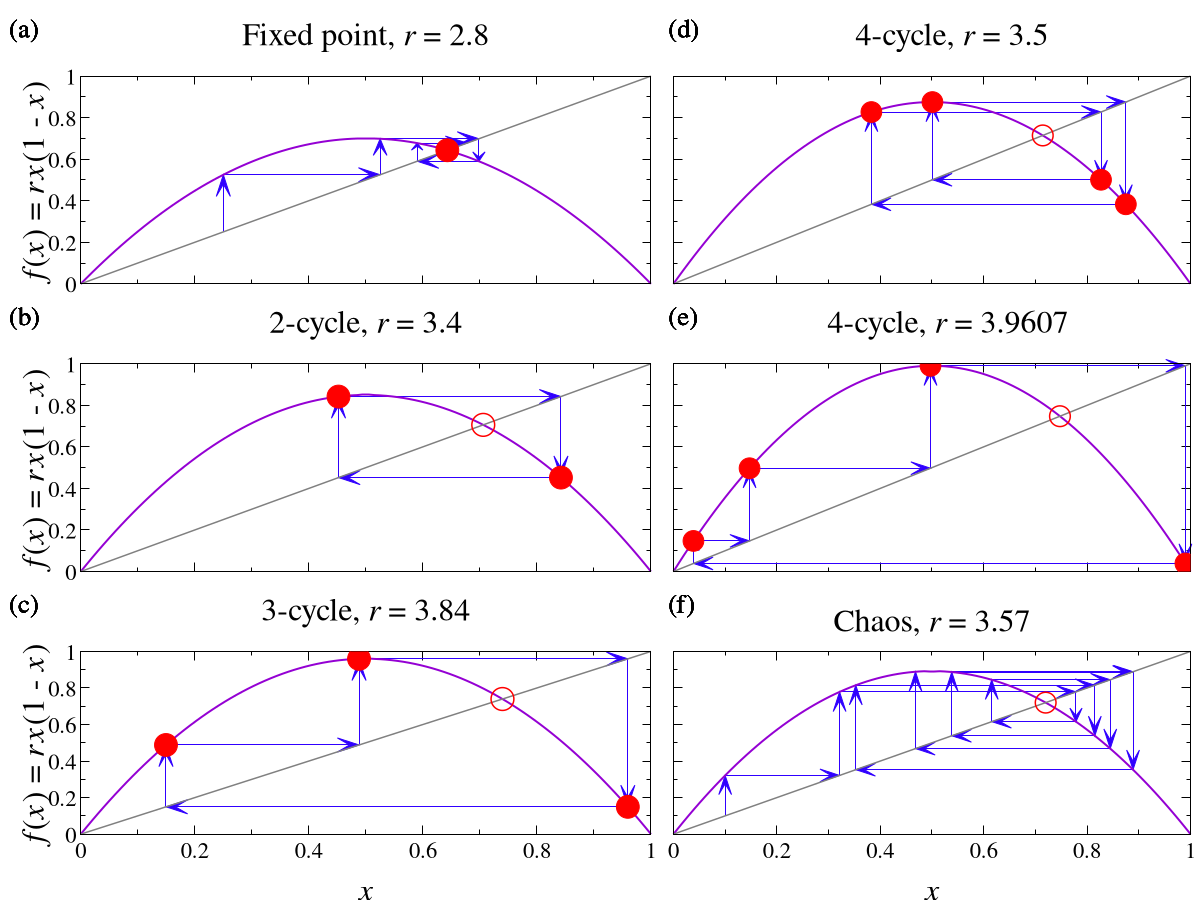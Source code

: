 unset multiplot
reset
set terminal postscript enhanced font "Times, 14" size 7, 10
set output "cobweb.ps"
set encoding iso_8859_1


# set arrow style 1, as a thin arrow
# size length, angle (deg.), backangle (deg.)
set style arrow 1 head size 0.040, 18, 30 filled lw 1.0 lc rgb "#3000ff"

set style line 10 lt 2 lw 1.5 lc rgb "#808080"

dx = 0.007
dy = 0.030

# width of the left and right colums
wlft = 0.55
wrt = 1 - wlft

# height of the three rows
ht1 = 0.32
ht2 = 0.32
ht3 = 1 - ht1 - ht2
top2 = ht2 + ht3
top3 = ht3


lftmargin = 7.0
hormargin = 1.5

vrtmargin = 0.2
botmargin = 3.0


lbfont = "Times, 20"
titlefont = "Times, 24"
tcfont = "Times, 17"


set label "(a)" at screen dx, 1.000-dy      font lbfont
set label "(b)" at screen dx, top2-dy       font lbfont
set label "(c)" at screen dx, top3-dy       font lbfont
set label "(d)" at screen wlft+dx, 1.000-dy font lbfont
set label "(e)" at screen wlft+dx, top2-dy  font lbfont
set label "(f)" at screen wlft+dx, top3-dy  font lbfont

set xtics .2 font tcfont offset 0, 0.3
set mxtics 2

set ylabel "{/Times-Italic f}{/=8 &{i}}({/Times-Italic x}{/=8 &{i}}) = {/Times-Italic r{/=8 &{i}}x}{/=8 &{i}}(1 - {/Times-Italic x}{/=8 &{i}})" offset 1.5, 0 font titlefont
set ytics .2 font tcfont offset 0.5, 0
set mytics 2



set rmargin 1.0


set multiplot
set size wlft, ht1
set origin 0.0, top2
set bmargin vrtmargin
unset xlabel
set format x ""

r = 2.8
f(x) = r*x*(1-x)
x0 = 0.25
x1 = f(x0)
x2 = f(x1)
x3 = f(x2)
x4 = f(x3)
x5 = f(x4)
x6 = f(x5)
x7 = f(x6)
xf = 1 - 1/r;

set title 'Fixed point, {/Times-Italic r} = 2.8' offset 0, 0 font titlefont


# a circle at the fixed point
set object 11 circle at xf, xf size 0.020 front fc rgb "#ff0000" fs solid

set arrow  1 from x0, x0 to x0, x1 as 1
set arrow  2 from x0, x1 to x1, x1 as 1
set arrow  3 from x1, x1 to x1, x2 as 1
set arrow  4 from x1, x2 to x2, x2 as 1
set arrow  5 from x2, x2 to x2, x3 as 1
set arrow  6 from x2, x3 to x3, x3 as 1
set arrow  7 from x3, x3 to x3, x4 as 1
set arrow  8 from x3, x4 to x4, x4 as 1
#set arrow  9 from x4, x4 to x4, x5 as 1
#set arrow 10 from x4, x5 to x5, x5 as 1
#set arrow 11 from x5, x5 to x5, x6 as 1
#set arrow 12 from x5, x6 to x6, x6 as 1
#set arrow 13 from x6, x6 to x6, x7 as 1
#set arrow 14 from x6, x7 to x7, x7 as 1


plot [0:1][:1] f(x) lw 2.0 not, \
               x    ls 10  not

unset object
unset arrow



set size wlft, ht2
set origin 0., top3


r = 3.4
x0 = 0.157845
f(x) = r*x*(1-x)
x1 = f(x0)
x2 = f(x1)
x3 = f(x2)
xf = 1 - 1/r;

set title "2-cycle, {/Times-Italic r} = 3.4" font titlefont

set object 11 circle at xf, xf size 0.020 front fc rgb "#ff0000" fs empty lw 1.5
set object 12 circle at x2, x3 size 0.020 front fc rgb "#ff0000" fs solid
set object 13 circle at x3, x2 size 0.020 front fc rgb "#ff0000" fs solid


#set arrow 1 from x0, x0 to x0, x1 as 1
#set arrow 2 from x0, x1 to x1, x1 as 1
set arrow 3 from x1, x1 to x1, x2 as 1
set arrow 4 from x1, x2 to x2, x2 as 1
set arrow 5 from x2, x2 to x2, x3 as 1
set arrow 6 from x2, x3 to x3, x3 as 1

plot [0:1][:1] f(x) lw 2.0 not, \
               x    ls 10  not


unset object
unset arrow






set size wlft, ht3
set origin 0., 0
set bmargin botmargin
set format x "%g"
set xlabel "{/Times-Italic x}" offset 0, 0.0 font titlefont

r = 3.84
x0 = 0.149407
f(x) = r*x*(1-x)
x1 = f(x0)
x2 = f(x1)
x3 = f(x2)
x4 = f(x3)
xf = 1 - 1/r;

set title "3-cycle, {/Times-Italic r} = 3.84" font titlefont

set object 11 circle at xf, xf size 0.020 front fc rgb "#ff0000" fs empty lw 1.5
set object 12 circle at x1, x2 size 0.020 front fc rgb "#ff0000" fs solid
set object 13 circle at x2, x3 size 0.020 front fc rgb "#ff0000" fs solid
set object 14 circle at x3, x4 size 0.020 front fc rgb "#ff0000" fs solid


set arrow 1 from x0, x0 to x0, x1 as 1
set arrow 2 from x0, x1 to x1, x1 as 1
set arrow 3 from x1, x1 to x1, x2 as 1
set arrow 4 from x1, x2 to x2, x2 as 1
set arrow 5 from x2, x2 to x2, x3 as 1
set arrow 6 from x2, x3 to x3, x3 as 1

plot [0:1][0:1] f(x) lw 2.0 not, \
                x    ls 10  not

unset object
unset arrow



set size wrt, ht1
set origin wlft, top2
set lmargin hormargin
set bmargin vrtmargin
unset ylabel
unset xlabel
set format y ""
set format x ""

r = 3.5
x0 = 0.125003
f(x) = r*x*(1-x)
x1 = f(x0)
x2 = f(x1)
x3 = f(x2)
x4 = f(x3)
x5 = f(x4)
xf = 1 - 1/r;

set title "     4-cycle, {/Times-Italic r} = 3.5" font titlefont

set object 11 circle at xf, xf size 0.020 front fc rgb "#ff0000" fs empty lw 1.5
set object 12 circle at x1, x2 size 0.020 front fc rgb "#ff0000" fs solid
set object 13 circle at x2, x3 size 0.020 front fc rgb "#ff0000" fs solid
set object 14 circle at x3, x4 size 0.020 front fc rgb "#ff0000" fs solid
set object 15 circle at x4, x5 size 0.020 front fc rgb "#ff0000" fs solid


#set arrow  1 from x0, x0 to x0, x1 as 1
#set arrow  2 from x0, x1 to x1, x1 as 1
set arrow  3 from x1, x1 to x1, x2 as 1
set arrow  4 from x1, x2 to x2, x2 as 1
set arrow  5 from x2, x2 to x2, x3 as 1
set arrow  6 from x2, x3 to x3, x3 as 1
set arrow  7 from x3, x3 to x3, x4 as 1
set arrow  8 from x3, x4 to x4, x4 as 1
set arrow  9 from x4, x4 to x4, x5 as 1
set arrow 10 from x4, x5 to x5, x5 as 1

plot [0:1][:1] f(x) lw 2.0 not, \
               x    ls 10  not

unset object
unset arrow


set size wrt, ht2
set origin wlft, top3

r = 3.9607
x0 = 0.0386559
f(x) = r*x*(1-x)
x1 = f(x0)
x2 = f(x1)
x3 = f(x2)
x4 = f(x3)
x5 = f(x4)
xf = 1 - 1/r;

set title "    4-cycle, {/Times-Italic r} = 3.9607" font titlefont

set object 11 circle at xf, xf size 0.020 front fc rgb "#ff0000" fs empty lw 1.5
set object 12 circle at x1, x2 size 0.020 front fc rgb "#ff0000" fs solid
set object 13 circle at x2, x3 size 0.020 front fc rgb "#ff0000" fs solid
set object 14 circle at x3, x4 size 0.020 front fc rgb "#ff0000" fs solid
set object 15 circle at x4, x5 size 0.020 front fc rgb "#ff0000" fs solid


set arrow 1 from x0, x0 to x0, x1 as 1
set arrow 2 from x0, x1 to x1, x1 as 1
set arrow 3 from x1, x1 to x1, x2 as 1
set arrow 4 from x1, x2 to x2, x2 as 1
set arrow 5 from x2, x2 to x2, x3 as 1
set arrow 6 from x2, x3 to x3, x3 as 1
set arrow 7 from x3, x3 to x3, x4 as 1
set arrow 8 from x3, x4 to x4, x4 as 1

plot [0:1.0][0:1.0] f(x) lw 2.0 not, \
                      x    ls 10  not

unset object
unset arrow


set size wrt, ht3
set origin wlft, 0
set bmargin botmargin
set format x "%g"
set xlabel "{/Times-Italic x}" offset 0, 0.0 font titlefont

r = 3.57
f(x) = r*x*(1-x)
x0  = 0.1
x1  = f(x0)
x2  = f(x1)
x3  = f(x2)
x4  = f(x3)
x5  = f(x4)
x6  = f(x5)
x7  = f(x6)
x8  = f(x7)
x9  = f(x8)
x10 = f(x9)
xf = 1 - 1/r;

set title "Chaos, {/Times-Italic r} = 3.57" offset 0, -0.5 font titlefont

set object 11 circle at xf, xf size 0.020 front fc rgb "#ff0000" fs empty lw 1.5

set arrow  1 from x0,  x0  to x0,  x1  as 1
set arrow  2 from x0,  x1  to x1,  x1  as 1
set arrow  3 from x1,  x1  to x1,  x2  as 1
set arrow  4 from x1,  x2  to x2,  x2  as 1
set arrow  5 from x2,  x2  to x2,  x3  as 1
set arrow  6 from x2,  x3  to x3,  x3  as 1
set arrow  7 from x3,  x3  to x3,  x4  as 1
set arrow  8 from x3,  x4  to x4,  x4  as 1
set arrow  9 from x4,  x4  to x4,  x5  as 1
set arrow 10 from x4,  x5  to x5,  x5  as 1
set arrow 11 from x5,  x5  to x5,  x6  as 1
set arrow 12 from x5,  x6  to x6,  x6  as 1
set arrow 13 from x6,  x6  to x6,  x7  as 1
set arrow 14 from x6,  x7  to x7,  x7  as 1
set arrow 15 from x7,  x7  to x7,  x8  as 1
set arrow 16 from x7,  x8  to x8,  x8  as 1
set arrow 17 from x8,  x8  to x8,  x9  as 1
set arrow 18 from x8,  x9  to x9,  x9  as 1
set arrow 19 from x9,  x9  to x9,  x10 as 1
set arrow 20 from x9,  x10 to x10, x10 as 1



plot [0:1][0:1.0] f(x) lw 2.0 not, \
                  x    ls 10  not

unset object
unset arrow

unset multiplot
unset output
set terminal wxt
reset

